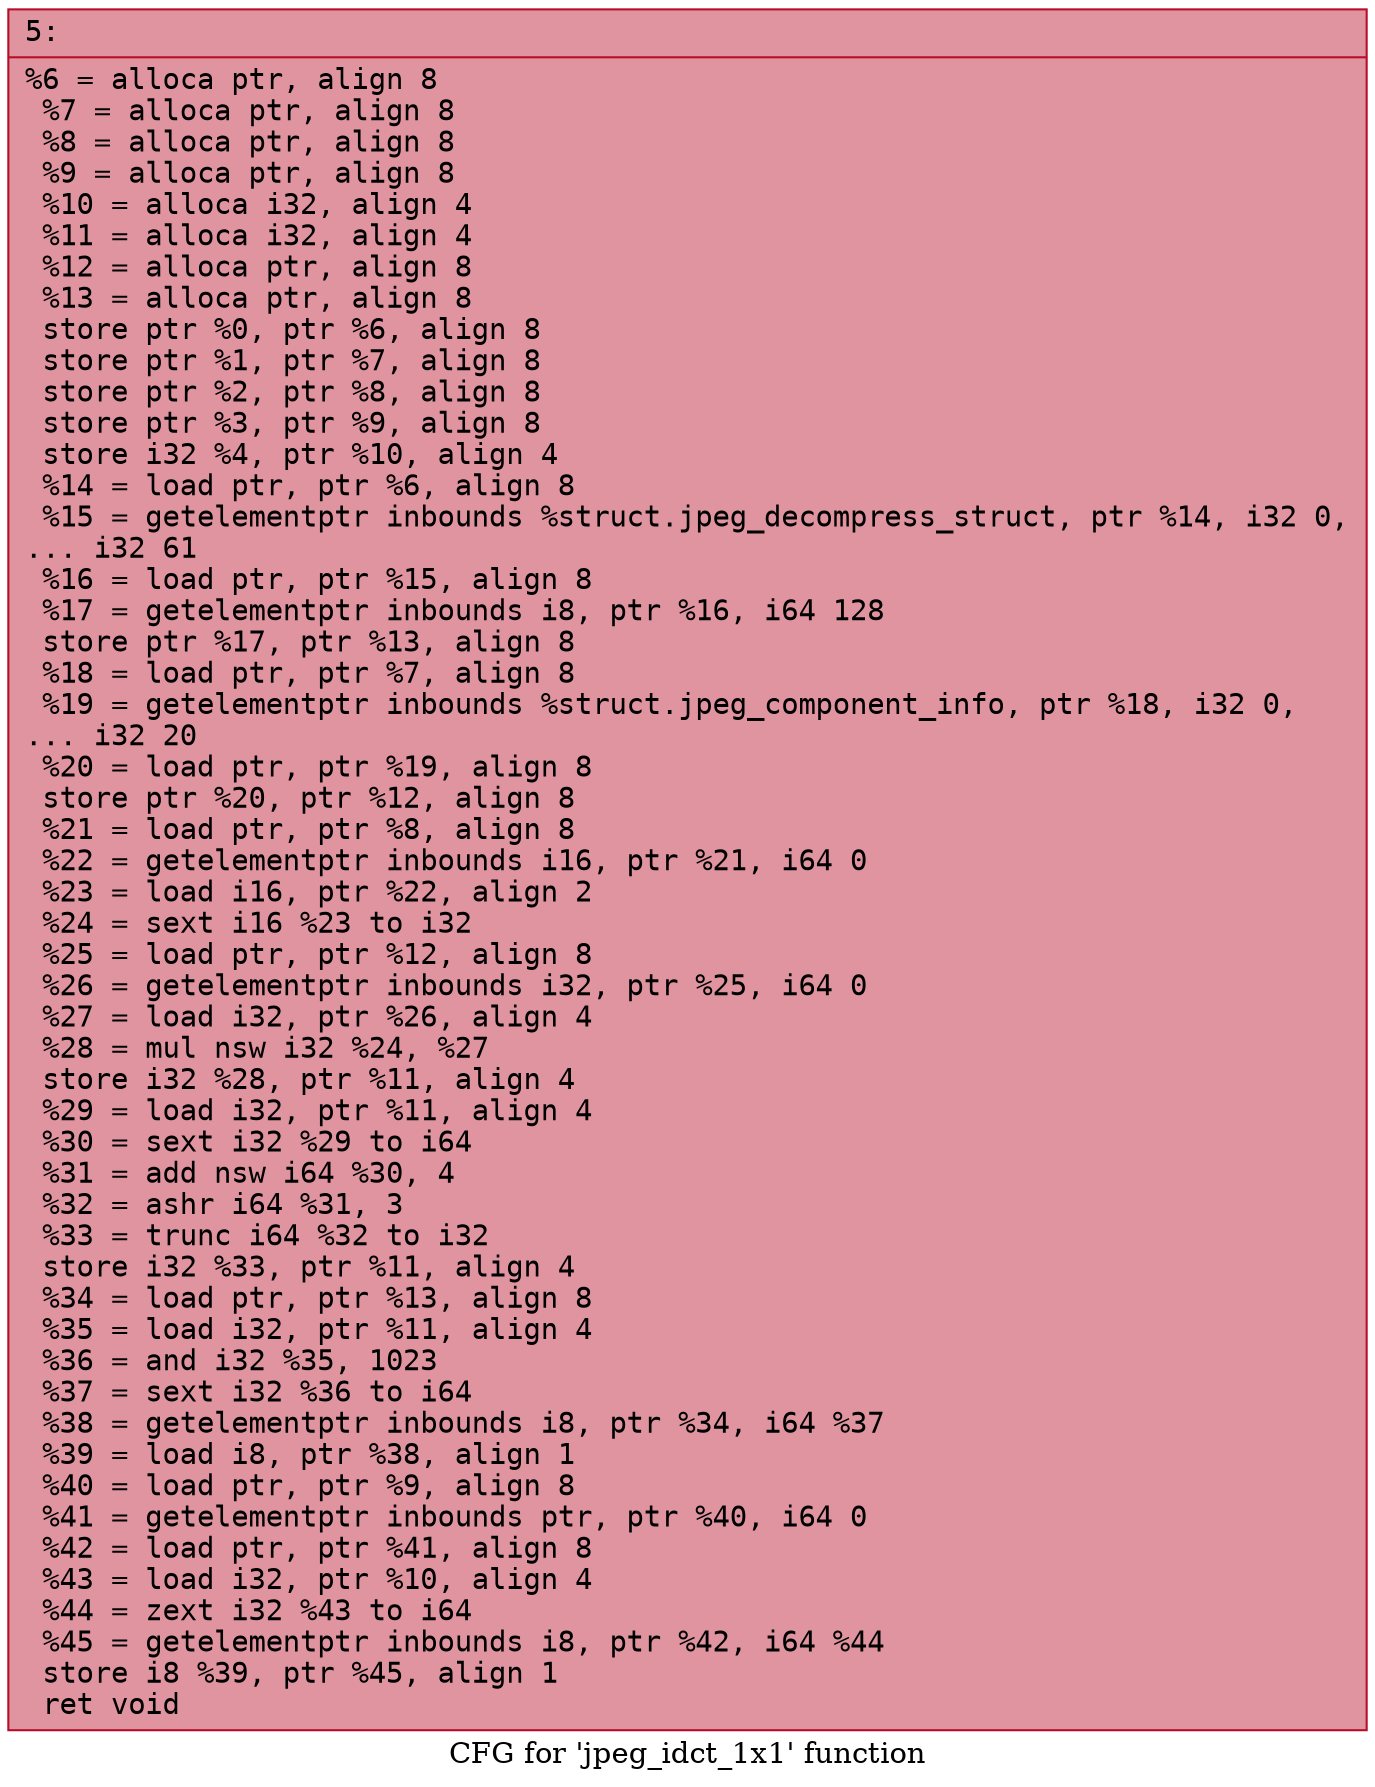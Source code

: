 digraph "CFG for 'jpeg_idct_1x1' function" {
	label="CFG for 'jpeg_idct_1x1' function";

	Node0x600000c3a940 [shape=record,color="#b70d28ff", style=filled, fillcolor="#b70d2870" fontname="Courier",label="{5:\l|  %6 = alloca ptr, align 8\l  %7 = alloca ptr, align 8\l  %8 = alloca ptr, align 8\l  %9 = alloca ptr, align 8\l  %10 = alloca i32, align 4\l  %11 = alloca i32, align 4\l  %12 = alloca ptr, align 8\l  %13 = alloca ptr, align 8\l  store ptr %0, ptr %6, align 8\l  store ptr %1, ptr %7, align 8\l  store ptr %2, ptr %8, align 8\l  store ptr %3, ptr %9, align 8\l  store i32 %4, ptr %10, align 4\l  %14 = load ptr, ptr %6, align 8\l  %15 = getelementptr inbounds %struct.jpeg_decompress_struct, ptr %14, i32 0,\l... i32 61\l  %16 = load ptr, ptr %15, align 8\l  %17 = getelementptr inbounds i8, ptr %16, i64 128\l  store ptr %17, ptr %13, align 8\l  %18 = load ptr, ptr %7, align 8\l  %19 = getelementptr inbounds %struct.jpeg_component_info, ptr %18, i32 0,\l... i32 20\l  %20 = load ptr, ptr %19, align 8\l  store ptr %20, ptr %12, align 8\l  %21 = load ptr, ptr %8, align 8\l  %22 = getelementptr inbounds i16, ptr %21, i64 0\l  %23 = load i16, ptr %22, align 2\l  %24 = sext i16 %23 to i32\l  %25 = load ptr, ptr %12, align 8\l  %26 = getelementptr inbounds i32, ptr %25, i64 0\l  %27 = load i32, ptr %26, align 4\l  %28 = mul nsw i32 %24, %27\l  store i32 %28, ptr %11, align 4\l  %29 = load i32, ptr %11, align 4\l  %30 = sext i32 %29 to i64\l  %31 = add nsw i64 %30, 4\l  %32 = ashr i64 %31, 3\l  %33 = trunc i64 %32 to i32\l  store i32 %33, ptr %11, align 4\l  %34 = load ptr, ptr %13, align 8\l  %35 = load i32, ptr %11, align 4\l  %36 = and i32 %35, 1023\l  %37 = sext i32 %36 to i64\l  %38 = getelementptr inbounds i8, ptr %34, i64 %37\l  %39 = load i8, ptr %38, align 1\l  %40 = load ptr, ptr %9, align 8\l  %41 = getelementptr inbounds ptr, ptr %40, i64 0\l  %42 = load ptr, ptr %41, align 8\l  %43 = load i32, ptr %10, align 4\l  %44 = zext i32 %43 to i64\l  %45 = getelementptr inbounds i8, ptr %42, i64 %44\l  store i8 %39, ptr %45, align 1\l  ret void\l}"];
}
